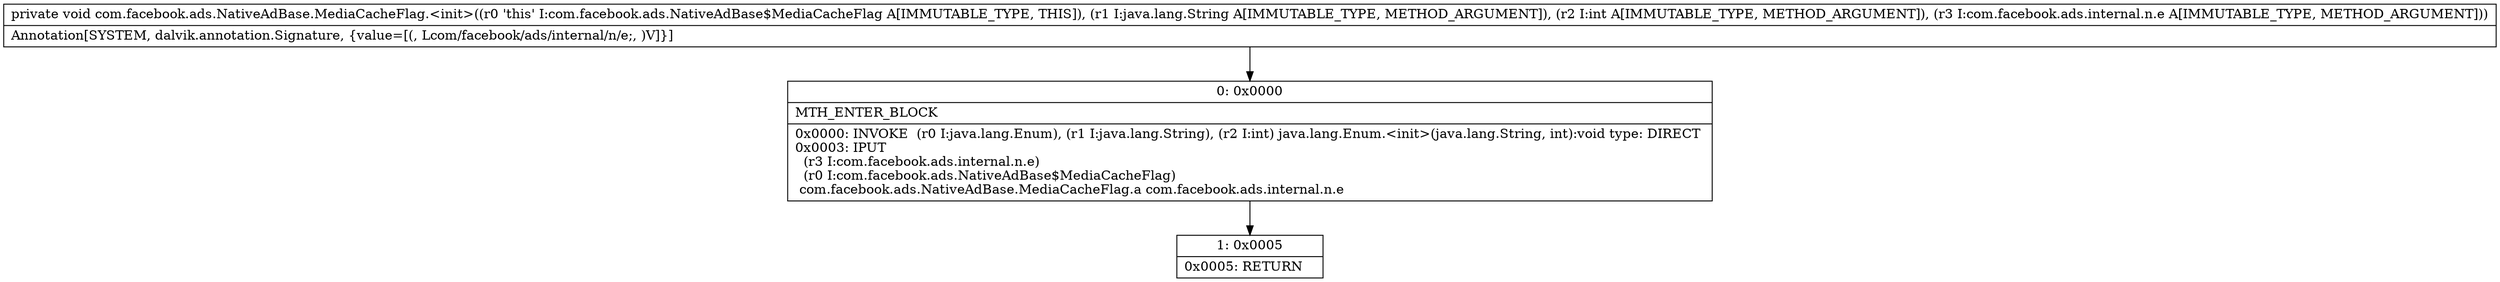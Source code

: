 digraph "CFG forcom.facebook.ads.NativeAdBase.MediaCacheFlag.\<init\>(Ljava\/lang\/String;ILcom\/facebook\/ads\/internal\/n\/e;)V" {
Node_0 [shape=record,label="{0\:\ 0x0000|MTH_ENTER_BLOCK\l|0x0000: INVOKE  (r0 I:java.lang.Enum), (r1 I:java.lang.String), (r2 I:int) java.lang.Enum.\<init\>(java.lang.String, int):void type: DIRECT \l0x0003: IPUT  \l  (r3 I:com.facebook.ads.internal.n.e)\l  (r0 I:com.facebook.ads.NativeAdBase$MediaCacheFlag)\l com.facebook.ads.NativeAdBase.MediaCacheFlag.a com.facebook.ads.internal.n.e \l}"];
Node_1 [shape=record,label="{1\:\ 0x0005|0x0005: RETURN   \l}"];
MethodNode[shape=record,label="{private void com.facebook.ads.NativeAdBase.MediaCacheFlag.\<init\>((r0 'this' I:com.facebook.ads.NativeAdBase$MediaCacheFlag A[IMMUTABLE_TYPE, THIS]), (r1 I:java.lang.String A[IMMUTABLE_TYPE, METHOD_ARGUMENT]), (r2 I:int A[IMMUTABLE_TYPE, METHOD_ARGUMENT]), (r3 I:com.facebook.ads.internal.n.e A[IMMUTABLE_TYPE, METHOD_ARGUMENT]))  | Annotation[SYSTEM, dalvik.annotation.Signature, \{value=[(, Lcom\/facebook\/ads\/internal\/n\/e;, )V]\}]\l}"];
MethodNode -> Node_0;
Node_0 -> Node_1;
}

